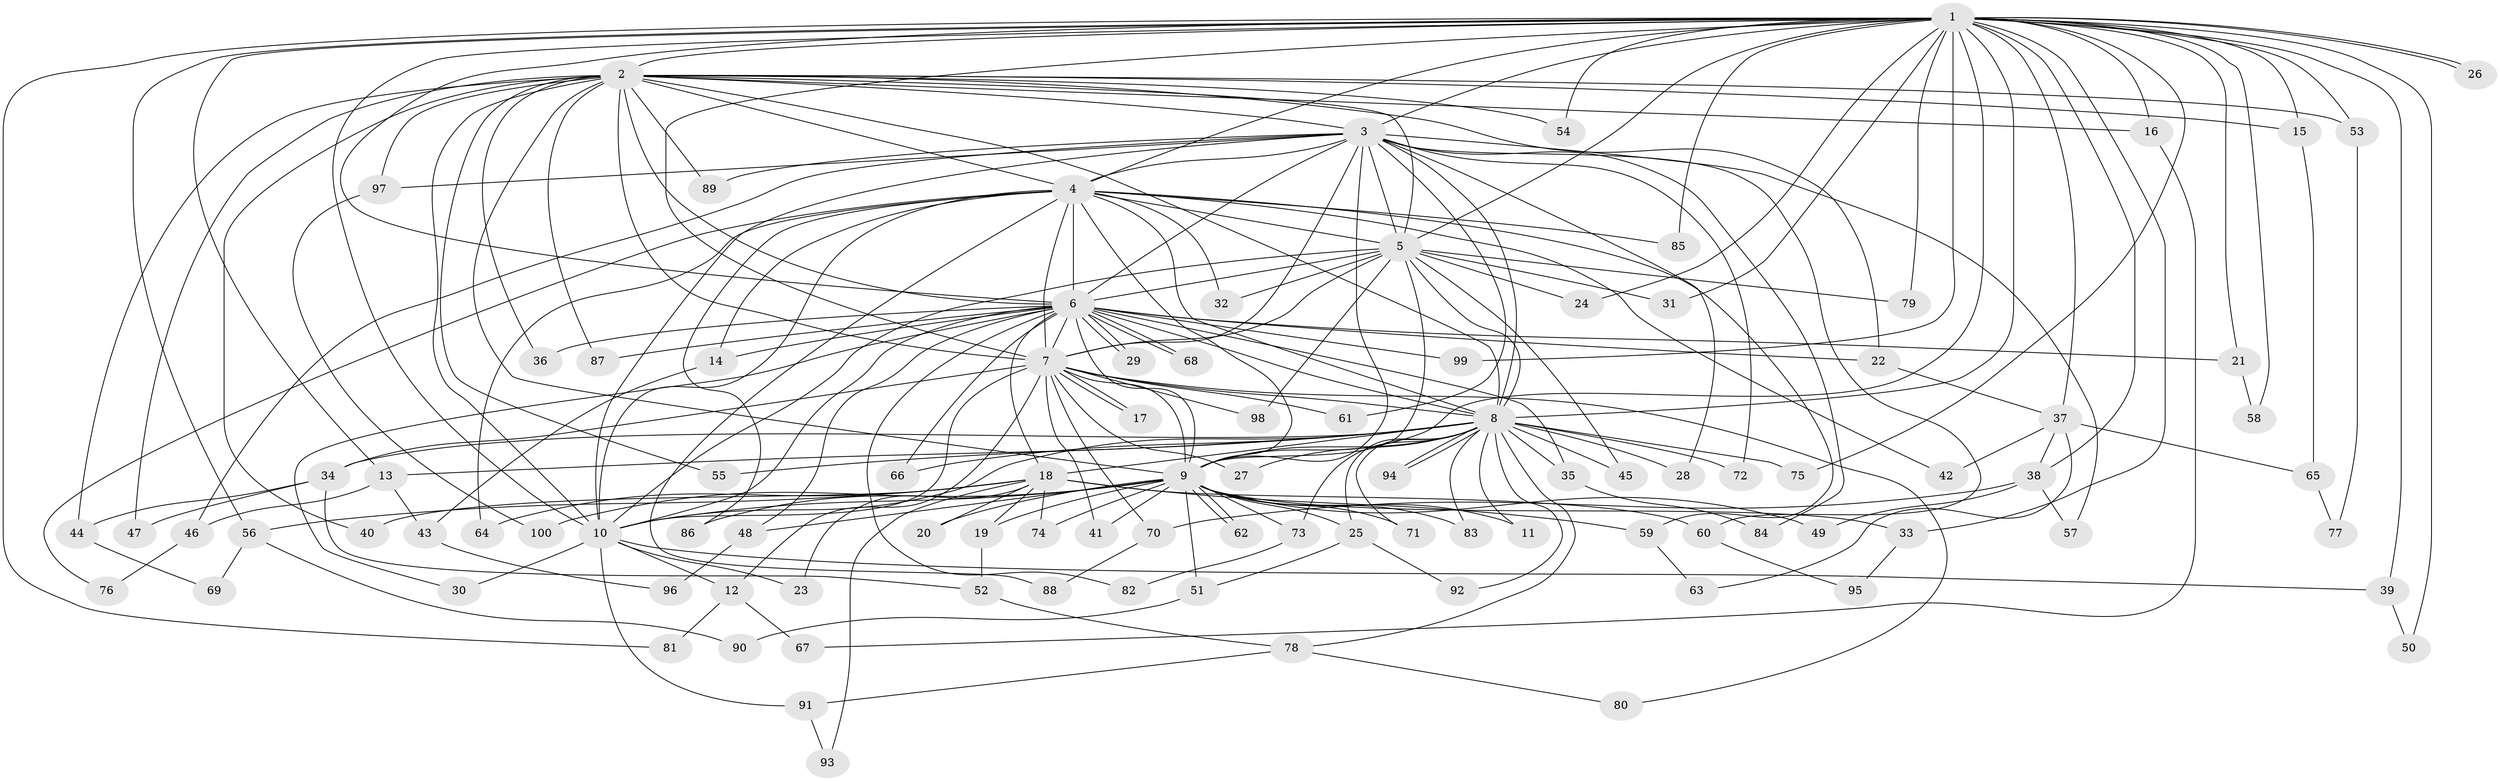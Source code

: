 // Generated by graph-tools (version 1.1) at 2025/38/02/21/25 10:38:53]
// undirected, 100 vertices, 225 edges
graph export_dot {
graph [start="1"]
  node [color=gray90,style=filled];
  1;
  2;
  3;
  4;
  5;
  6;
  7;
  8;
  9;
  10;
  11;
  12;
  13;
  14;
  15;
  16;
  17;
  18;
  19;
  20;
  21;
  22;
  23;
  24;
  25;
  26;
  27;
  28;
  29;
  30;
  31;
  32;
  33;
  34;
  35;
  36;
  37;
  38;
  39;
  40;
  41;
  42;
  43;
  44;
  45;
  46;
  47;
  48;
  49;
  50;
  51;
  52;
  53;
  54;
  55;
  56;
  57;
  58;
  59;
  60;
  61;
  62;
  63;
  64;
  65;
  66;
  67;
  68;
  69;
  70;
  71;
  72;
  73;
  74;
  75;
  76;
  77;
  78;
  79;
  80;
  81;
  82;
  83;
  84;
  85;
  86;
  87;
  88;
  89;
  90;
  91;
  92;
  93;
  94;
  95;
  96;
  97;
  98;
  99;
  100;
  1 -- 2;
  1 -- 3;
  1 -- 4;
  1 -- 5;
  1 -- 6;
  1 -- 7;
  1 -- 8;
  1 -- 9;
  1 -- 10;
  1 -- 13;
  1 -- 15;
  1 -- 16;
  1 -- 21;
  1 -- 24;
  1 -- 26;
  1 -- 26;
  1 -- 31;
  1 -- 33;
  1 -- 37;
  1 -- 38;
  1 -- 39;
  1 -- 50;
  1 -- 53;
  1 -- 54;
  1 -- 56;
  1 -- 58;
  1 -- 75;
  1 -- 79;
  1 -- 81;
  1 -- 85;
  1 -- 99;
  2 -- 3;
  2 -- 4;
  2 -- 5;
  2 -- 6;
  2 -- 7;
  2 -- 8;
  2 -- 9;
  2 -- 10;
  2 -- 15;
  2 -- 16;
  2 -- 22;
  2 -- 36;
  2 -- 40;
  2 -- 44;
  2 -- 47;
  2 -- 53;
  2 -- 54;
  2 -- 55;
  2 -- 87;
  2 -- 89;
  2 -- 97;
  3 -- 4;
  3 -- 5;
  3 -- 6;
  3 -- 7;
  3 -- 8;
  3 -- 9;
  3 -- 10;
  3 -- 28;
  3 -- 46;
  3 -- 57;
  3 -- 60;
  3 -- 61;
  3 -- 72;
  3 -- 84;
  3 -- 89;
  3 -- 97;
  4 -- 5;
  4 -- 6;
  4 -- 7;
  4 -- 8;
  4 -- 9;
  4 -- 10;
  4 -- 14;
  4 -- 32;
  4 -- 42;
  4 -- 59;
  4 -- 64;
  4 -- 76;
  4 -- 85;
  4 -- 86;
  4 -- 88;
  5 -- 6;
  5 -- 7;
  5 -- 8;
  5 -- 9;
  5 -- 10;
  5 -- 24;
  5 -- 31;
  5 -- 32;
  5 -- 45;
  5 -- 79;
  5 -- 98;
  6 -- 7;
  6 -- 8;
  6 -- 9;
  6 -- 10;
  6 -- 14;
  6 -- 18;
  6 -- 21;
  6 -- 22;
  6 -- 29;
  6 -- 29;
  6 -- 30;
  6 -- 35;
  6 -- 36;
  6 -- 48;
  6 -- 66;
  6 -- 68;
  6 -- 68;
  6 -- 82;
  6 -- 87;
  6 -- 99;
  7 -- 8;
  7 -- 9;
  7 -- 10;
  7 -- 12;
  7 -- 17;
  7 -- 17;
  7 -- 27;
  7 -- 34;
  7 -- 41;
  7 -- 61;
  7 -- 70;
  7 -- 80;
  7 -- 98;
  8 -- 9;
  8 -- 10;
  8 -- 11;
  8 -- 13;
  8 -- 18;
  8 -- 25;
  8 -- 27;
  8 -- 28;
  8 -- 34;
  8 -- 35;
  8 -- 45;
  8 -- 55;
  8 -- 66;
  8 -- 71;
  8 -- 72;
  8 -- 73;
  8 -- 75;
  8 -- 78;
  8 -- 83;
  8 -- 92;
  8 -- 94;
  8 -- 94;
  9 -- 10;
  9 -- 11;
  9 -- 19;
  9 -- 20;
  9 -- 25;
  9 -- 33;
  9 -- 41;
  9 -- 48;
  9 -- 49;
  9 -- 51;
  9 -- 62;
  9 -- 62;
  9 -- 71;
  9 -- 73;
  9 -- 74;
  9 -- 83;
  9 -- 86;
  9 -- 100;
  10 -- 12;
  10 -- 23;
  10 -- 30;
  10 -- 39;
  10 -- 91;
  12 -- 67;
  12 -- 81;
  13 -- 43;
  13 -- 46;
  14 -- 43;
  15 -- 65;
  16 -- 67;
  18 -- 19;
  18 -- 20;
  18 -- 23;
  18 -- 40;
  18 -- 56;
  18 -- 59;
  18 -- 60;
  18 -- 64;
  18 -- 74;
  18 -- 93;
  19 -- 52;
  21 -- 58;
  22 -- 37;
  25 -- 51;
  25 -- 92;
  33 -- 95;
  34 -- 44;
  34 -- 47;
  34 -- 52;
  35 -- 84;
  37 -- 38;
  37 -- 42;
  37 -- 63;
  37 -- 65;
  38 -- 49;
  38 -- 57;
  38 -- 70;
  39 -- 50;
  43 -- 96;
  44 -- 69;
  46 -- 76;
  48 -- 96;
  51 -- 90;
  52 -- 78;
  53 -- 77;
  56 -- 69;
  56 -- 90;
  59 -- 63;
  60 -- 95;
  65 -- 77;
  70 -- 88;
  73 -- 82;
  78 -- 80;
  78 -- 91;
  91 -- 93;
  97 -- 100;
}
